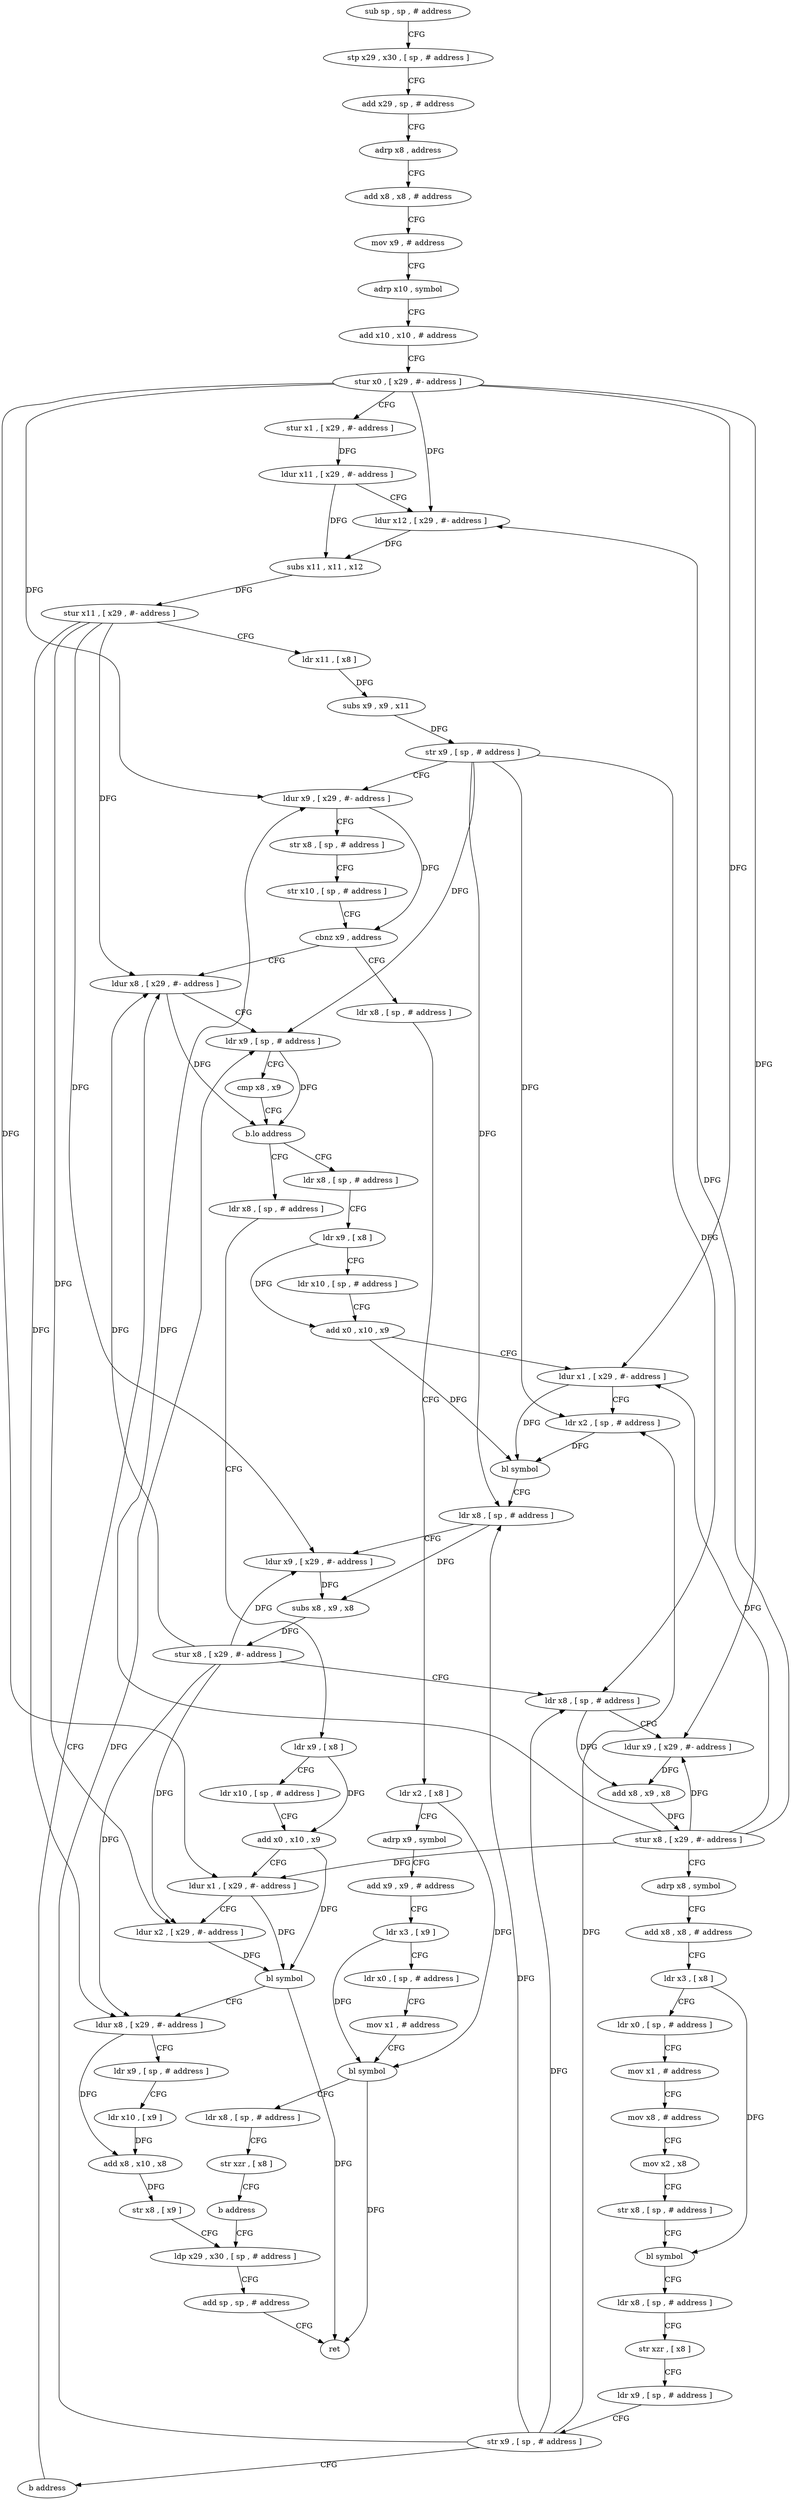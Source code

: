 digraph "func" {
"4204284" [label = "sub sp , sp , # address" ]
"4204288" [label = "stp x29 , x30 , [ sp , # address ]" ]
"4204292" [label = "add x29 , sp , # address" ]
"4204296" [label = "adrp x8 , address" ]
"4204300" [label = "add x8 , x8 , # address" ]
"4204304" [label = "mov x9 , # address" ]
"4204308" [label = "adrp x10 , symbol" ]
"4204312" [label = "add x10 , x10 , # address" ]
"4204316" [label = "stur x0 , [ x29 , #- address ]" ]
"4204320" [label = "stur x1 , [ x29 , #- address ]" ]
"4204324" [label = "ldur x11 , [ x29 , #- address ]" ]
"4204328" [label = "ldur x12 , [ x29 , #- address ]" ]
"4204332" [label = "subs x11 , x11 , x12" ]
"4204336" [label = "stur x11 , [ x29 , #- address ]" ]
"4204340" [label = "ldr x11 , [ x8 ]" ]
"4204344" [label = "subs x9 , x9 , x11" ]
"4204348" [label = "str x9 , [ sp , # address ]" ]
"4204352" [label = "ldur x9 , [ x29 , #- address ]" ]
"4204356" [label = "str x8 , [ sp , # address ]" ]
"4204360" [label = "str x10 , [ sp , # address ]" ]
"4204364" [label = "cbnz x9 , address" ]
"4204412" [label = "ldur x8 , [ x29 , #- address ]" ]
"4204368" [label = "ldr x8 , [ sp , # address ]" ]
"4204416" [label = "ldr x9 , [ sp , # address ]" ]
"4204420" [label = "cmp x8 , x9" ]
"4204424" [label = "b.lo address" ]
"4204544" [label = "ldr x8 , [ sp , # address ]" ]
"4204428" [label = "ldr x8 , [ sp , # address ]" ]
"4204372" [label = "ldr x2 , [ x8 ]" ]
"4204376" [label = "adrp x9 , symbol" ]
"4204380" [label = "add x9 , x9 , # address" ]
"4204384" [label = "ldr x3 , [ x9 ]" ]
"4204388" [label = "ldr x0 , [ sp , # address ]" ]
"4204392" [label = "mov x1 , # address" ]
"4204396" [label = "bl symbol" ]
"4204400" [label = "ldr x8 , [ sp , # address ]" ]
"4204404" [label = "str xzr , [ x8 ]" ]
"4204408" [label = "b address" ]
"4204592" [label = "ldp x29 , x30 , [ sp , # address ]" ]
"4204548" [label = "ldr x9 , [ x8 ]" ]
"4204552" [label = "ldr x10 , [ sp , # address ]" ]
"4204556" [label = "add x0 , x10 , x9" ]
"4204560" [label = "ldur x1 , [ x29 , #- address ]" ]
"4204564" [label = "ldur x2 , [ x29 , #- address ]" ]
"4204568" [label = "bl symbol" ]
"4204572" [label = "ldur x8 , [ x29 , #- address ]" ]
"4204576" [label = "ldr x9 , [ sp , # address ]" ]
"4204580" [label = "ldr x10 , [ x9 ]" ]
"4204584" [label = "add x8 , x10 , x8" ]
"4204588" [label = "str x8 , [ x9 ]" ]
"4204432" [label = "ldr x9 , [ x8 ]" ]
"4204436" [label = "ldr x10 , [ sp , # address ]" ]
"4204440" [label = "add x0 , x10 , x9" ]
"4204444" [label = "ldur x1 , [ x29 , #- address ]" ]
"4204448" [label = "ldr x2 , [ sp , # address ]" ]
"4204452" [label = "bl symbol" ]
"4204456" [label = "ldr x8 , [ sp , # address ]" ]
"4204460" [label = "ldur x9 , [ x29 , #- address ]" ]
"4204464" [label = "subs x8 , x9 , x8" ]
"4204468" [label = "stur x8 , [ x29 , #- address ]" ]
"4204472" [label = "ldr x8 , [ sp , # address ]" ]
"4204476" [label = "ldur x9 , [ x29 , #- address ]" ]
"4204480" [label = "add x8 , x9 , x8" ]
"4204484" [label = "stur x8 , [ x29 , #- address ]" ]
"4204488" [label = "adrp x8 , symbol" ]
"4204492" [label = "add x8 , x8 , # address" ]
"4204496" [label = "ldr x3 , [ x8 ]" ]
"4204500" [label = "ldr x0 , [ sp , # address ]" ]
"4204504" [label = "mov x1 , # address" ]
"4204508" [label = "mov x8 , # address" ]
"4204512" [label = "mov x2 , x8" ]
"4204516" [label = "str x8 , [ sp , # address ]" ]
"4204520" [label = "bl symbol" ]
"4204524" [label = "ldr x8 , [ sp , # address ]" ]
"4204528" [label = "str xzr , [ x8 ]" ]
"4204532" [label = "ldr x9 , [ sp , # address ]" ]
"4204536" [label = "str x9 , [ sp , # address ]" ]
"4204540" [label = "b address" ]
"4204596" [label = "add sp , sp , # address" ]
"4204600" [label = "ret" ]
"4204284" -> "4204288" [ label = "CFG" ]
"4204288" -> "4204292" [ label = "CFG" ]
"4204292" -> "4204296" [ label = "CFG" ]
"4204296" -> "4204300" [ label = "CFG" ]
"4204300" -> "4204304" [ label = "CFG" ]
"4204304" -> "4204308" [ label = "CFG" ]
"4204308" -> "4204312" [ label = "CFG" ]
"4204312" -> "4204316" [ label = "CFG" ]
"4204316" -> "4204320" [ label = "CFG" ]
"4204316" -> "4204328" [ label = "DFG" ]
"4204316" -> "4204352" [ label = "DFG" ]
"4204316" -> "4204560" [ label = "DFG" ]
"4204316" -> "4204444" [ label = "DFG" ]
"4204316" -> "4204476" [ label = "DFG" ]
"4204320" -> "4204324" [ label = "DFG" ]
"4204324" -> "4204328" [ label = "CFG" ]
"4204324" -> "4204332" [ label = "DFG" ]
"4204328" -> "4204332" [ label = "DFG" ]
"4204332" -> "4204336" [ label = "DFG" ]
"4204336" -> "4204340" [ label = "CFG" ]
"4204336" -> "4204412" [ label = "DFG" ]
"4204336" -> "4204564" [ label = "DFG" ]
"4204336" -> "4204572" [ label = "DFG" ]
"4204336" -> "4204460" [ label = "DFG" ]
"4204340" -> "4204344" [ label = "DFG" ]
"4204344" -> "4204348" [ label = "DFG" ]
"4204348" -> "4204352" [ label = "CFG" ]
"4204348" -> "4204416" [ label = "DFG" ]
"4204348" -> "4204448" [ label = "DFG" ]
"4204348" -> "4204456" [ label = "DFG" ]
"4204348" -> "4204472" [ label = "DFG" ]
"4204352" -> "4204356" [ label = "CFG" ]
"4204352" -> "4204364" [ label = "DFG" ]
"4204356" -> "4204360" [ label = "CFG" ]
"4204360" -> "4204364" [ label = "CFG" ]
"4204364" -> "4204412" [ label = "CFG" ]
"4204364" -> "4204368" [ label = "CFG" ]
"4204412" -> "4204416" [ label = "CFG" ]
"4204412" -> "4204424" [ label = "DFG" ]
"4204368" -> "4204372" [ label = "CFG" ]
"4204416" -> "4204420" [ label = "CFG" ]
"4204416" -> "4204424" [ label = "DFG" ]
"4204420" -> "4204424" [ label = "CFG" ]
"4204424" -> "4204544" [ label = "CFG" ]
"4204424" -> "4204428" [ label = "CFG" ]
"4204544" -> "4204548" [ label = "CFG" ]
"4204428" -> "4204432" [ label = "CFG" ]
"4204372" -> "4204376" [ label = "CFG" ]
"4204372" -> "4204396" [ label = "DFG" ]
"4204376" -> "4204380" [ label = "CFG" ]
"4204380" -> "4204384" [ label = "CFG" ]
"4204384" -> "4204388" [ label = "CFG" ]
"4204384" -> "4204396" [ label = "DFG" ]
"4204388" -> "4204392" [ label = "CFG" ]
"4204392" -> "4204396" [ label = "CFG" ]
"4204396" -> "4204400" [ label = "CFG" ]
"4204396" -> "4204600" [ label = "DFG" ]
"4204400" -> "4204404" [ label = "CFG" ]
"4204404" -> "4204408" [ label = "CFG" ]
"4204408" -> "4204592" [ label = "CFG" ]
"4204592" -> "4204596" [ label = "CFG" ]
"4204548" -> "4204552" [ label = "CFG" ]
"4204548" -> "4204556" [ label = "DFG" ]
"4204552" -> "4204556" [ label = "CFG" ]
"4204556" -> "4204560" [ label = "CFG" ]
"4204556" -> "4204568" [ label = "DFG" ]
"4204560" -> "4204564" [ label = "CFG" ]
"4204560" -> "4204568" [ label = "DFG" ]
"4204564" -> "4204568" [ label = "DFG" ]
"4204568" -> "4204572" [ label = "CFG" ]
"4204568" -> "4204600" [ label = "DFG" ]
"4204572" -> "4204576" [ label = "CFG" ]
"4204572" -> "4204584" [ label = "DFG" ]
"4204576" -> "4204580" [ label = "CFG" ]
"4204580" -> "4204584" [ label = "DFG" ]
"4204584" -> "4204588" [ label = "DFG" ]
"4204588" -> "4204592" [ label = "CFG" ]
"4204432" -> "4204436" [ label = "CFG" ]
"4204432" -> "4204440" [ label = "DFG" ]
"4204436" -> "4204440" [ label = "CFG" ]
"4204440" -> "4204444" [ label = "CFG" ]
"4204440" -> "4204452" [ label = "DFG" ]
"4204444" -> "4204448" [ label = "CFG" ]
"4204444" -> "4204452" [ label = "DFG" ]
"4204448" -> "4204452" [ label = "DFG" ]
"4204452" -> "4204456" [ label = "CFG" ]
"4204456" -> "4204460" [ label = "CFG" ]
"4204456" -> "4204464" [ label = "DFG" ]
"4204460" -> "4204464" [ label = "DFG" ]
"4204464" -> "4204468" [ label = "DFG" ]
"4204468" -> "4204472" [ label = "CFG" ]
"4204468" -> "4204412" [ label = "DFG" ]
"4204468" -> "4204564" [ label = "DFG" ]
"4204468" -> "4204572" [ label = "DFG" ]
"4204468" -> "4204460" [ label = "DFG" ]
"4204472" -> "4204476" [ label = "CFG" ]
"4204472" -> "4204480" [ label = "DFG" ]
"4204476" -> "4204480" [ label = "DFG" ]
"4204480" -> "4204484" [ label = "DFG" ]
"4204484" -> "4204488" [ label = "CFG" ]
"4204484" -> "4204328" [ label = "DFG" ]
"4204484" -> "4204352" [ label = "DFG" ]
"4204484" -> "4204560" [ label = "DFG" ]
"4204484" -> "4204444" [ label = "DFG" ]
"4204484" -> "4204476" [ label = "DFG" ]
"4204488" -> "4204492" [ label = "CFG" ]
"4204492" -> "4204496" [ label = "CFG" ]
"4204496" -> "4204500" [ label = "CFG" ]
"4204496" -> "4204520" [ label = "DFG" ]
"4204500" -> "4204504" [ label = "CFG" ]
"4204504" -> "4204508" [ label = "CFG" ]
"4204508" -> "4204512" [ label = "CFG" ]
"4204512" -> "4204516" [ label = "CFG" ]
"4204516" -> "4204520" [ label = "CFG" ]
"4204520" -> "4204524" [ label = "CFG" ]
"4204524" -> "4204528" [ label = "CFG" ]
"4204528" -> "4204532" [ label = "CFG" ]
"4204532" -> "4204536" [ label = "CFG" ]
"4204536" -> "4204540" [ label = "CFG" ]
"4204536" -> "4204416" [ label = "DFG" ]
"4204536" -> "4204448" [ label = "DFG" ]
"4204536" -> "4204456" [ label = "DFG" ]
"4204536" -> "4204472" [ label = "DFG" ]
"4204540" -> "4204412" [ label = "CFG" ]
"4204596" -> "4204600" [ label = "CFG" ]
}
